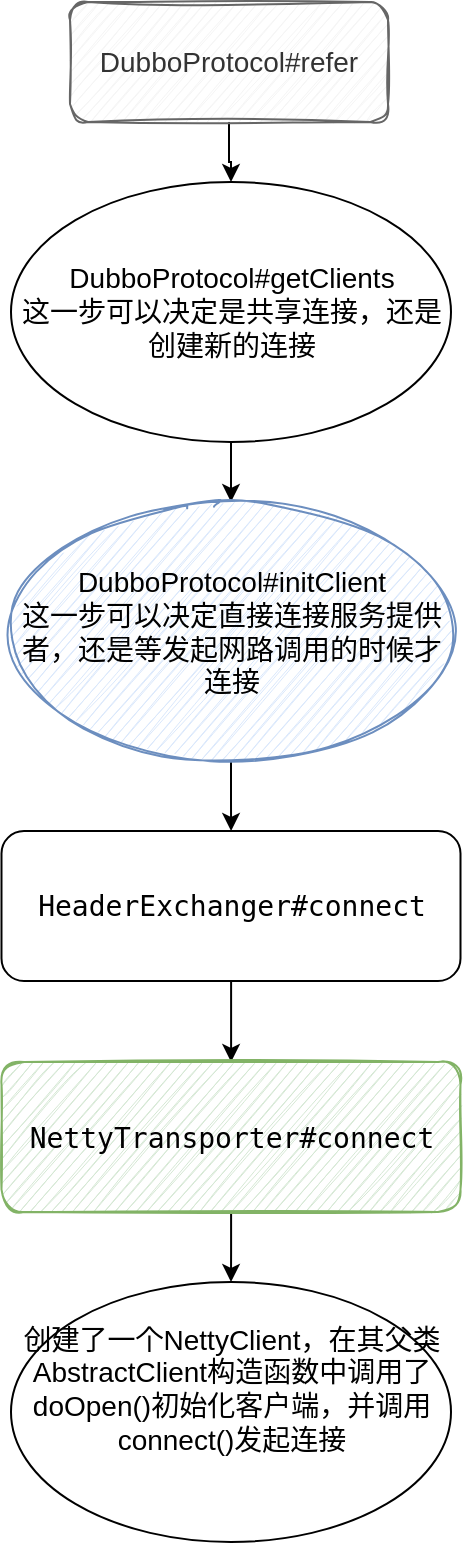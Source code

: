 <mxfile version="13.10.0" type="github">
  <diagram id="lrZWcSwqA-e8EfrmLEOv" name="Page-1">
    <mxGraphModel dx="1426" dy="771" grid="1" gridSize="10" guides="1" tooltips="1" connect="1" arrows="1" fold="1" page="1" pageScale="1" pageWidth="827" pageHeight="1169" math="0" shadow="0">
      <root>
        <mxCell id="0" />
        <mxCell id="1" parent="0" />
        <mxCell id="jPHAOwejamSru7Q41Iz8-9" value="" style="edgeStyle=orthogonalEdgeStyle;rounded=0;orthogonalLoop=1;jettySize=auto;html=1;" edge="1" parent="1" source="jPHAOwejamSru7Q41Iz8-1" target="jPHAOwejamSru7Q41Iz8-3">
          <mxGeometry relative="1" as="geometry" />
        </mxCell>
        <mxCell id="jPHAOwejamSru7Q41Iz8-1" value="&lt;font style=&quot;font-size: 14px&quot;&gt;DubboProtocol#refer&lt;/font&gt;" style="rounded=1;whiteSpace=wrap;html=1;fillColor=#f5f5f5;strokeColor=#666666;fontColor=#333333;shadow=0;sketch=1;" vertex="1" parent="1">
          <mxGeometry x="211" y="170" width="159" height="60" as="geometry" />
        </mxCell>
        <mxCell id="jPHAOwejamSru7Q41Iz8-10" value="" style="edgeStyle=orthogonalEdgeStyle;rounded=0;orthogonalLoop=1;jettySize=auto;html=1;" edge="1" parent="1" source="jPHAOwejamSru7Q41Iz8-3" target="jPHAOwejamSru7Q41Iz8-4">
          <mxGeometry relative="1" as="geometry" />
        </mxCell>
        <mxCell id="jPHAOwejamSru7Q41Iz8-3" value="&lt;font style=&quot;font-size: 14px&quot;&gt;DubboProtocol#getClients&lt;br&gt;这一步可以决定是共享连接，还是创建新的连接&lt;br&gt;&lt;/font&gt;" style="ellipse;whiteSpace=wrap;html=1;" vertex="1" parent="1">
          <mxGeometry x="181.5" y="260" width="220" height="130" as="geometry" />
        </mxCell>
        <mxCell id="jPHAOwejamSru7Q41Iz8-6" value="" style="edgeStyle=orthogonalEdgeStyle;rounded=0;orthogonalLoop=1;jettySize=auto;html=1;" edge="1" parent="1" source="jPHAOwejamSru7Q41Iz8-4" target="jPHAOwejamSru7Q41Iz8-5">
          <mxGeometry relative="1" as="geometry" />
        </mxCell>
        <mxCell id="jPHAOwejamSru7Q41Iz8-4" value="&lt;font style=&quot;font-size: 14px&quot;&gt;&lt;font&gt;DubboProtocol#&lt;/font&gt;&lt;font&gt;initClient&lt;/font&gt;&lt;/font&gt;&lt;font&gt;&lt;font style=&quot;font-size: 14px&quot;&gt;&lt;br&gt;这一步可以决定直接连接服务提供者，还是等发起网路调用的时候才连接&lt;/font&gt;&lt;br&gt;&lt;/font&gt;" style="ellipse;whiteSpace=wrap;html=1;fillColor=#dae8fc;strokeColor=#6c8ebf;sketch=1;" vertex="1" parent="1">
          <mxGeometry x="181.5" y="420" width="220" height="130" as="geometry" />
        </mxCell>
        <mxCell id="jPHAOwejamSru7Q41Iz8-11" value="" style="edgeStyle=orthogonalEdgeStyle;rounded=0;orthogonalLoop=1;jettySize=auto;html=1;" edge="1" parent="1" source="jPHAOwejamSru7Q41Iz8-5" target="jPHAOwejamSru7Q41Iz8-7">
          <mxGeometry relative="1" as="geometry" />
        </mxCell>
        <mxCell id="jPHAOwejamSru7Q41Iz8-5" value="&lt;pre&gt;&lt;font style=&quot;font-size: 14px&quot;&gt;HeaderExchanger#connect&lt;/font&gt;&lt;/pre&gt;" style="rounded=1;whiteSpace=wrap;html=1;" vertex="1" parent="1">
          <mxGeometry x="176.75" y="584.5" width="229.5" height="75" as="geometry" />
        </mxCell>
        <mxCell id="jPHAOwejamSru7Q41Iz8-12" value="" style="edgeStyle=orthogonalEdgeStyle;rounded=0;orthogonalLoop=1;jettySize=auto;html=1;" edge="1" parent="1" source="jPHAOwejamSru7Q41Iz8-7" target="jPHAOwejamSru7Q41Iz8-8">
          <mxGeometry relative="1" as="geometry" />
        </mxCell>
        <mxCell id="jPHAOwejamSru7Q41Iz8-7" value="&lt;pre&gt;&lt;pre&gt;&lt;font style=&quot;font-size: 14px&quot;&gt;NettyTransporter#connect&lt;/font&gt;&lt;/pre&gt;&lt;/pre&gt;" style="rounded=1;whiteSpace=wrap;html=1;fillColor=#d5e8d4;strokeColor=#82b366;shadow=0;sketch=1;" vertex="1" parent="1">
          <mxGeometry x="176.75" y="700" width="229.5" height="75" as="geometry" />
        </mxCell>
        <mxCell id="jPHAOwejamSru7Q41Iz8-8" value="&lt;font style=&quot;font-size: 14px&quot;&gt;创建了一个NettyClient，在其父类AbstractClient构造函数中调用了doOpen()初始化客户端，并调用connect()发起连接&lt;span style=&quot;background-color: rgb(43 , 43 , 43) ; color: rgb(169 , 183 , 198) ; font-family: &amp;#34;menlo&amp;#34;&quot;&gt;&lt;br&gt;&lt;/span&gt;&lt;/font&gt;&lt;span style=&quot;background-color: rgb(43 , 43 , 43) ; color: rgb(169 , 183 , 198) ; font-family: &amp;#34;menlo&amp;#34; ; font-size: 13.5pt&quot;&gt;&lt;br&gt;&lt;/span&gt;" style="ellipse;whiteSpace=wrap;html=1;" vertex="1" parent="1">
          <mxGeometry x="181.5" y="810" width="220" height="130" as="geometry" />
        </mxCell>
      </root>
    </mxGraphModel>
  </diagram>
</mxfile>

